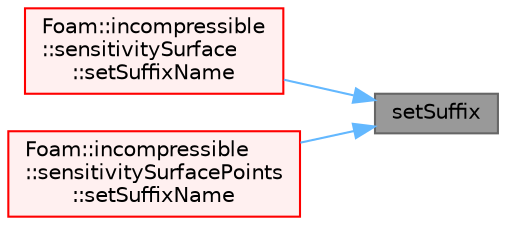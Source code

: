 digraph "setSuffix"
{
 // LATEX_PDF_SIZE
  bgcolor="transparent";
  edge [fontname=Helvetica,fontsize=10,labelfontname=Helvetica,labelfontsize=10];
  node [fontname=Helvetica,fontsize=10,shape=box,height=0.2,width=0.4];
  rankdir="RL";
  Node1 [id="Node000001",label="setSuffix",height=0.2,width=0.4,color="gray40", fillcolor="grey60", style="filled", fontcolor="black",tooltip=" "];
  Node1 -> Node2 [id="edge1_Node000001_Node000002",dir="back",color="steelblue1",style="solid",tooltip=" "];
  Node2 [id="Node000002",label="Foam::incompressible\l::sensitivitySurface\l::setSuffixName",height=0.2,width=0.4,color="red", fillcolor="#FFF0F0", style="filled",URL="$classFoam_1_1incompressible_1_1sensitivitySurface.html#a620e2fde55a7ce3201bc6977f16cf98d",tooltip=" "];
  Node1 -> Node8 [id="edge2_Node000001_Node000008",dir="back",color="steelblue1",style="solid",tooltip=" "];
  Node8 [id="Node000008",label="Foam::incompressible\l::sensitivitySurfacePoints\l::setSuffixName",height=0.2,width=0.4,color="red", fillcolor="#FFF0F0", style="filled",URL="$classFoam_1_1incompressible_1_1sensitivitySurfacePoints.html#a620e2fde55a7ce3201bc6977f16cf98d",tooltip=" "];
}
